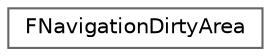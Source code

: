 digraph "Graphical Class Hierarchy"
{
 // INTERACTIVE_SVG=YES
 // LATEX_PDF_SIZE
  bgcolor="transparent";
  edge [fontname=Helvetica,fontsize=10,labelfontname=Helvetica,labelfontsize=10];
  node [fontname=Helvetica,fontsize=10,shape=box,height=0.2,width=0.4];
  rankdir="LR";
  Node0 [id="Node000000",label="FNavigationDirtyArea",height=0.2,width=0.4,color="grey40", fillcolor="white", style="filled",URL="$d6/d22/structFNavigationDirtyArea.html",tooltip=" "];
}
